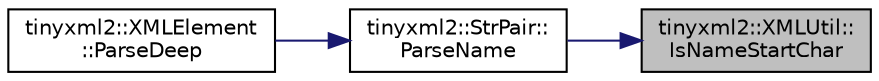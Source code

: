 digraph "tinyxml2::XMLUtil::IsNameStartChar"
{
 // LATEX_PDF_SIZE
  edge [fontname="Helvetica",fontsize="10",labelfontname="Helvetica",labelfontsize="10"];
  node [fontname="Helvetica",fontsize="10",shape=record];
  rankdir="RL";
  Node1 [label="tinyxml2::XMLUtil::\lIsNameStartChar",height=0.2,width=0.4,color="black", fillcolor="grey75", style="filled", fontcolor="black",tooltip=" "];
  Node1 -> Node2 [dir="back",color="midnightblue",fontsize="10",style="solid",fontname="Helvetica"];
  Node2 [label="tinyxml2::StrPair::\lParseName",height=0.2,width=0.4,color="black", fillcolor="white", style="filled",URL="$classtinyxml2_1_1StrPair.html#aa6d8998efceba41d87ec2300c70a6085",tooltip=" "];
  Node2 -> Node3 [dir="back",color="midnightblue",fontsize="10",style="solid",fontname="Helvetica"];
  Node3 [label="tinyxml2::XMLElement\l::ParseDeep",height=0.2,width=0.4,color="black", fillcolor="white", style="filled",URL="$classtinyxml2_1_1XMLElement.html#a072998100b7d0ba5e8aeac6dd6dfb31b",tooltip=" "];
}
